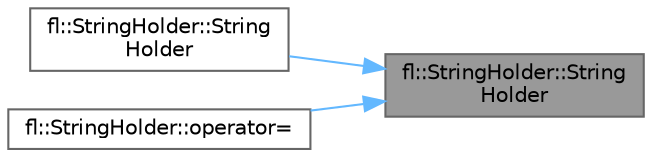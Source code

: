 digraph "fl::StringHolder::StringHolder"
{
 // LATEX_PDF_SIZE
  bgcolor="transparent";
  edge [fontname=Helvetica,fontsize=10,labelfontname=Helvetica,labelfontsize=10];
  node [fontname=Helvetica,fontsize=10,shape=box,height=0.2,width=0.4];
  rankdir="RL";
  Node1 [id="Node000001",label="fl::StringHolder::String\lHolder",height=0.2,width=0.4,color="gray40", fillcolor="grey60", style="filled", fontcolor="black",tooltip=" "];
  Node1 -> Node2 [id="edge1_Node000001_Node000002",dir="back",color="steelblue1",style="solid",tooltip=" "];
  Node2 [id="Node000002",label="fl::StringHolder::String\lHolder",height=0.2,width=0.4,color="grey40", fillcolor="white", style="filled",URL="$dc/da7/classfl_1_1_string_holder_a1e1ff2394f3aa5fedaf7daf8b94f5815.html#a1e1ff2394f3aa5fedaf7daf8b94f5815",tooltip=" "];
  Node1 -> Node3 [id="edge2_Node000001_Node000003",dir="back",color="steelblue1",style="solid",tooltip=" "];
  Node3 [id="Node000003",label="fl::StringHolder::operator=",height=0.2,width=0.4,color="grey40", fillcolor="white", style="filled",URL="$dc/da7/classfl_1_1_string_holder_abe48195c4647a55de6aceedc6c1296dc.html#abe48195c4647a55de6aceedc6c1296dc",tooltip=" "];
}
